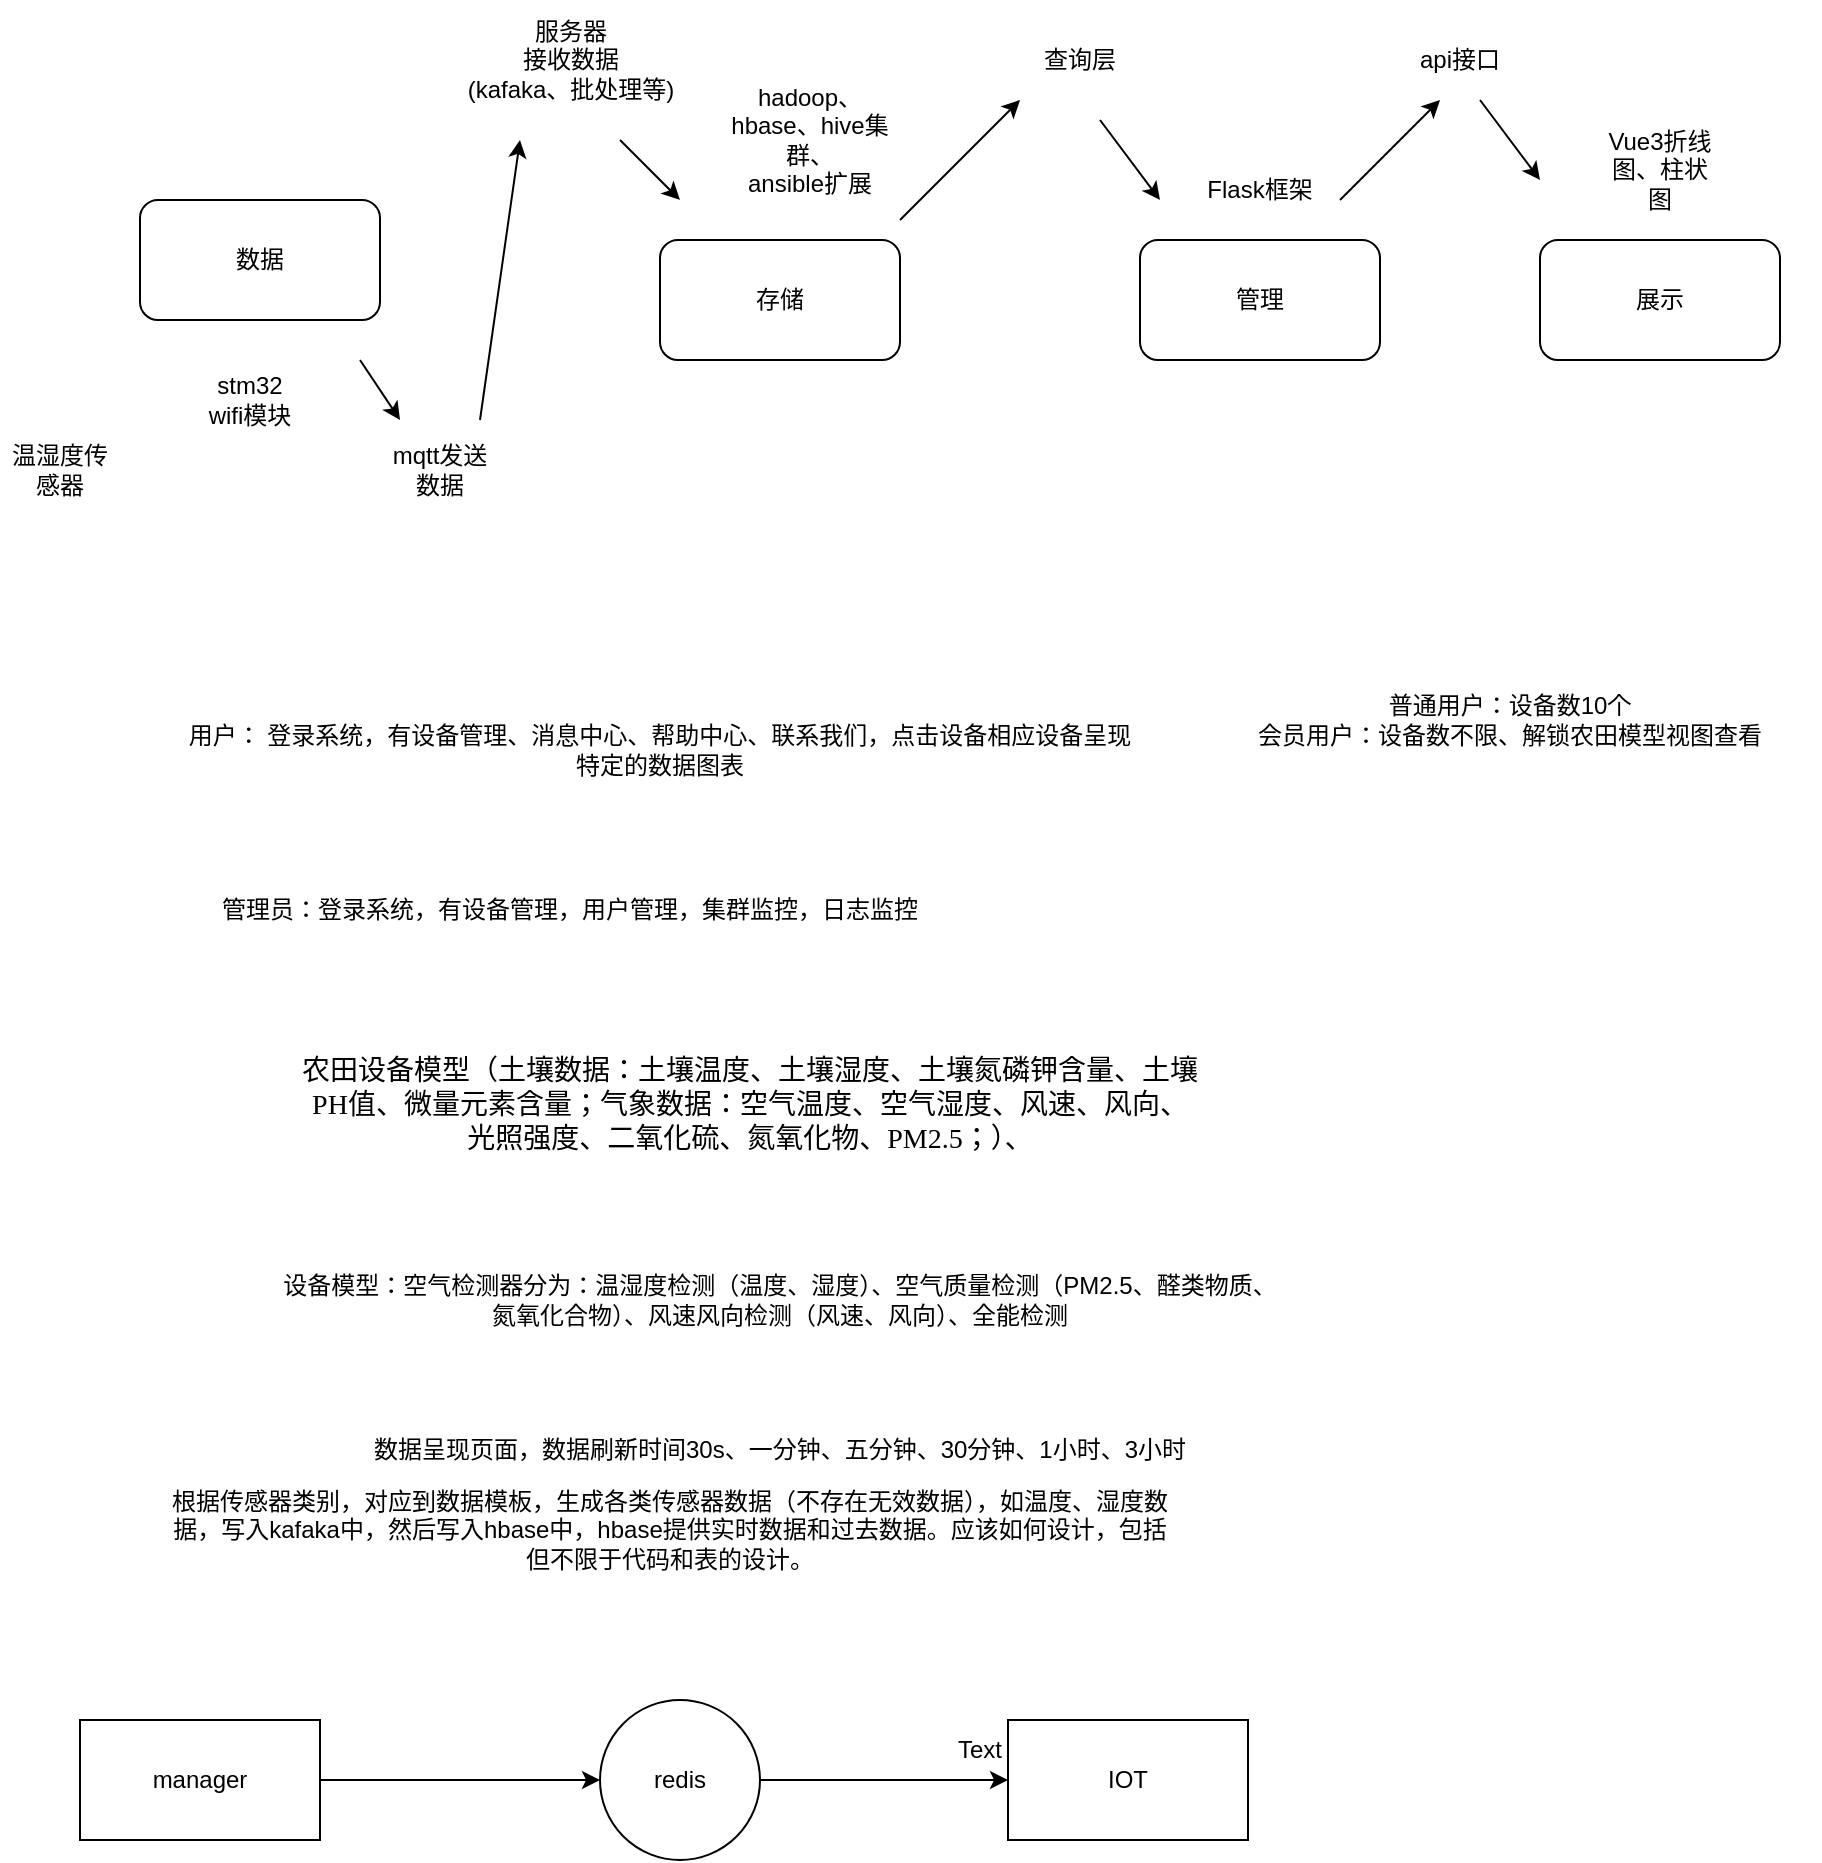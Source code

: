 <mxfile version="27.1.1">
  <diagram id="JMlI0H6a8-ccV5MEZNfv" name="架构图">
    <mxGraphModel dx="2120" dy="723" grid="1" gridSize="10" guides="1" tooltips="1" connect="1" arrows="1" fold="1" page="1" pageScale="1" pageWidth="827" pageHeight="1169" math="0" shadow="0">
      <root>
        <mxCell id="0" />
        <mxCell id="1" parent="0" />
        <mxCell id="kwsNt2Jeq_7CBIOytFr4-1" value="数据" style="rounded=1;whiteSpace=wrap;html=1;" parent="1" vertex="1">
          <mxGeometry x="-20" y="170" width="120" height="60" as="geometry" />
        </mxCell>
        <mxCell id="kwsNt2Jeq_7CBIOytFr4-2" value="存储" style="rounded=1;whiteSpace=wrap;html=1;" parent="1" vertex="1">
          <mxGeometry x="240" y="190" width="120" height="60" as="geometry" />
        </mxCell>
        <mxCell id="kwsNt2Jeq_7CBIOytFr4-3" value="管理" style="rounded=1;whiteSpace=wrap;html=1;" parent="1" vertex="1">
          <mxGeometry x="480" y="190" width="120" height="60" as="geometry" />
        </mxCell>
        <mxCell id="kwsNt2Jeq_7CBIOytFr4-4" value="展示" style="rounded=1;whiteSpace=wrap;html=1;" parent="1" vertex="1">
          <mxGeometry x="680" y="190" width="120" height="60" as="geometry" />
        </mxCell>
        <mxCell id="kwsNt2Jeq_7CBIOytFr4-5" value="温湿度传感器" style="text;html=1;align=center;verticalAlign=middle;whiteSpace=wrap;rounded=0;" parent="1" vertex="1">
          <mxGeometry x="-90" y="290" width="60" height="30" as="geometry" />
        </mxCell>
        <mxCell id="kwsNt2Jeq_7CBIOytFr4-6" value="stm32&lt;br&gt;wifi模块" style="text;html=1;align=center;verticalAlign=middle;whiteSpace=wrap;rounded=0;" parent="1" vertex="1">
          <mxGeometry y="250" width="70" height="40" as="geometry" />
        </mxCell>
        <mxCell id="kwsNt2Jeq_7CBIOytFr4-7" value="mqtt发送数据" style="text;html=1;align=center;verticalAlign=middle;whiteSpace=wrap;rounded=0;" parent="1" vertex="1">
          <mxGeometry x="100" y="290" width="60" height="30" as="geometry" />
        </mxCell>
        <mxCell id="kwsNt2Jeq_7CBIOytFr4-9" value="服务器&lt;div&gt;接收数据&lt;/div&gt;&lt;div&gt;(kafaka、批处理等)&lt;/div&gt;" style="text;html=1;align=center;verticalAlign=middle;resizable=0;points=[];autosize=1;strokeColor=none;fillColor=none;" parent="1" vertex="1">
          <mxGeometry x="130" y="70" width="130" height="60" as="geometry" />
        </mxCell>
        <mxCell id="kwsNt2Jeq_7CBIOytFr4-10" value="hadoop、&lt;div&gt;hbase、hive集群、&lt;/div&gt;&lt;div&gt;ansible扩展&lt;/div&gt;" style="text;html=1;align=center;verticalAlign=middle;whiteSpace=wrap;rounded=0;" parent="1" vertex="1">
          <mxGeometry x="270" y="100" width="90" height="80" as="geometry" />
        </mxCell>
        <mxCell id="kwsNt2Jeq_7CBIOytFr4-11" value="查询层" style="text;html=1;align=center;verticalAlign=middle;whiteSpace=wrap;rounded=0;" parent="1" vertex="1">
          <mxGeometry x="420" y="85" width="60" height="30" as="geometry" />
        </mxCell>
        <mxCell id="kwsNt2Jeq_7CBIOytFr4-12" value="Flask框架" style="text;html=1;align=center;verticalAlign=middle;whiteSpace=wrap;rounded=0;" parent="1" vertex="1">
          <mxGeometry x="510" y="150" width="60" height="30" as="geometry" />
        </mxCell>
        <mxCell id="kwsNt2Jeq_7CBIOytFr4-13" value="Vue3折线图、柱状图" style="text;html=1;align=center;verticalAlign=middle;whiteSpace=wrap;rounded=0;" parent="1" vertex="1">
          <mxGeometry x="710" y="140" width="60" height="30" as="geometry" />
        </mxCell>
        <mxCell id="kwsNt2Jeq_7CBIOytFr4-14" value="api接口" style="text;html=1;align=center;verticalAlign=middle;whiteSpace=wrap;rounded=0;" parent="1" vertex="1">
          <mxGeometry x="610" y="85" width="60" height="30" as="geometry" />
        </mxCell>
        <mxCell id="kwsNt2Jeq_7CBIOytFr4-15" value="" style="endArrow=classic;html=1;rounded=0;" parent="1" edge="1">
          <mxGeometry width="50" height="50" relative="1" as="geometry">
            <mxPoint x="150" y="280" as="sourcePoint" />
            <mxPoint x="170" y="140" as="targetPoint" />
          </mxGeometry>
        </mxCell>
        <mxCell id="kwsNt2Jeq_7CBIOytFr4-16" value="" style="endArrow=classic;html=1;rounded=0;" parent="1" edge="1">
          <mxGeometry width="50" height="50" relative="1" as="geometry">
            <mxPoint x="360" y="180" as="sourcePoint" />
            <mxPoint x="420" y="120" as="targetPoint" />
          </mxGeometry>
        </mxCell>
        <mxCell id="kwsNt2Jeq_7CBIOytFr4-17" value="" style="endArrow=classic;html=1;rounded=0;" parent="1" edge="1">
          <mxGeometry width="50" height="50" relative="1" as="geometry">
            <mxPoint x="580" y="170" as="sourcePoint" />
            <mxPoint x="630" y="120" as="targetPoint" />
          </mxGeometry>
        </mxCell>
        <mxCell id="kwsNt2Jeq_7CBIOytFr4-18" value="" style="endArrow=classic;html=1;rounded=0;" parent="1" edge="1">
          <mxGeometry width="50" height="50" relative="1" as="geometry">
            <mxPoint x="460" y="130" as="sourcePoint" />
            <mxPoint x="490" y="170" as="targetPoint" />
          </mxGeometry>
        </mxCell>
        <mxCell id="kwsNt2Jeq_7CBIOytFr4-19" value="" style="endArrow=classic;html=1;rounded=0;" parent="1" edge="1">
          <mxGeometry width="50" height="50" relative="1" as="geometry">
            <mxPoint x="650" y="120" as="sourcePoint" />
            <mxPoint x="680" y="160" as="targetPoint" />
          </mxGeometry>
        </mxCell>
        <mxCell id="kwsNt2Jeq_7CBIOytFr4-20" value="" style="endArrow=classic;html=1;rounded=0;" parent="1" edge="1">
          <mxGeometry width="50" height="50" relative="1" as="geometry">
            <mxPoint x="90" y="250" as="sourcePoint" />
            <mxPoint x="110" y="280" as="targetPoint" />
          </mxGeometry>
        </mxCell>
        <mxCell id="kwsNt2Jeq_7CBIOytFr4-21" value="" style="endArrow=classic;html=1;rounded=0;" parent="1" edge="1">
          <mxGeometry width="50" height="50" relative="1" as="geometry">
            <mxPoint x="220" y="140" as="sourcePoint" />
            <mxPoint x="250" y="170" as="targetPoint" />
          </mxGeometry>
        </mxCell>
        <mxCell id="vUfbIQZDhjZ6JKx2mkCL-1" value="用户： 登录系统，有设备管理、消息中心、帮助中心、联系我们，点击设备相应设备呈现特定的数据图表" style="text;html=1;align=center;verticalAlign=middle;whiteSpace=wrap;rounded=0;" parent="1" vertex="1">
          <mxGeometry y="430" width="480" height="30" as="geometry" />
        </mxCell>
        <mxCell id="vUfbIQZDhjZ6JKx2mkCL-2" value="管理员：登录系统，有设备管理，用户管理，集群监控，日志监控" style="text;html=1;align=center;verticalAlign=middle;whiteSpace=wrap;rounded=0;" parent="1" vertex="1">
          <mxGeometry x="-15" y="510" width="420" height="30" as="geometry" />
        </mxCell>
        <mxCell id="vUfbIQZDhjZ6JKx2mkCL-3" value="普通用户：设备数10个&lt;br&gt;会员用户：设备数不限、解锁农田模型视图查看" style="text;html=1;align=center;verticalAlign=middle;whiteSpace=wrap;rounded=0;" parent="1" vertex="1">
          <mxGeometry x="510" y="310" width="310" height="240" as="geometry" />
        </mxCell>
        <mxCell id="vUfbIQZDhjZ6JKx2mkCL-4" value="&lt;p class=&quot;MsoNormal&quot;&gt;&lt;span style=&quot;mso-spacerun:&#39;yes&#39;;font-family:宋体;mso-ascii-font-family:Calibri;&lt;br/&gt;mso-hansi-font-family:Calibri;mso-bidi-font-family:&#39;Times New Roman&#39;;font-size:10.5pt;&lt;br/&gt;mso-font-kerning:1.0pt;&quot;&gt;&lt;font face=&quot;宋体&quot;&gt;农田设备模型（土壤数据：土壤温度、土壤湿度、土壤氮磷钾含量、土壤&lt;/font&gt;&lt;font face=&quot;Calibri&quot;&gt;PH&lt;/font&gt;&lt;font face=&quot;宋体&quot;&gt;值、微量元素含量；气象数据：空气温度、空气湿度、风速、风向、光照强度、二氧化硫、氮氧化物、&lt;/font&gt;&lt;font face=&quot;Calibri&quot;&gt;PM2.5&lt;/font&gt;&lt;font face=&quot;宋体&quot;&gt;；）、&lt;/font&gt;&lt;/span&gt;&lt;/p&gt;" style="text;html=1;align=center;verticalAlign=middle;whiteSpace=wrap;rounded=0;" parent="1" vertex="1">
          <mxGeometry x="60" y="585" width="450" height="75" as="geometry" />
        </mxCell>
        <mxCell id="vUfbIQZDhjZ6JKx2mkCL-5" value="设备模型：空气检测器分为：温湿度检测（温度、湿度）、空气质量检测（PM2.5、醛类物质、氮氧化合物）、风速风向检测（风速、风向）、全能检测" style="text;html=1;align=center;verticalAlign=middle;whiteSpace=wrap;rounded=0;" parent="1" vertex="1">
          <mxGeometry x="50" y="670" width="500" height="100" as="geometry" />
        </mxCell>
        <mxCell id="sqef_c-enx4W838c0ly5-1" value="数据呈现页面，数据刷新时间30s、一分钟、五分钟、30分钟、1小时、3小时" style="text;html=1;align=center;verticalAlign=middle;whiteSpace=wrap;rounded=0;" parent="1" vertex="1">
          <mxGeometry x="50" y="780" width="500" height="30" as="geometry" />
        </mxCell>
        <mxCell id="omsRGE20007jfRBBsK9V-4" style="edgeStyle=orthogonalEdgeStyle;rounded=0;orthogonalLoop=1;jettySize=auto;html=1;entryX=0;entryY=0.5;entryDx=0;entryDy=0;" parent="1" source="omsRGE20007jfRBBsK9V-1" target="omsRGE20007jfRBBsK9V-3" edge="1">
          <mxGeometry relative="1" as="geometry" />
        </mxCell>
        <mxCell id="omsRGE20007jfRBBsK9V-1" value="manager" style="rounded=0;whiteSpace=wrap;html=1;" parent="1" vertex="1">
          <mxGeometry x="-50" y="930" width="120" height="60" as="geometry" />
        </mxCell>
        <mxCell id="omsRGE20007jfRBBsK9V-2" value="IOT" style="rounded=0;whiteSpace=wrap;html=1;" parent="1" vertex="1">
          <mxGeometry x="414" y="930" width="120" height="60" as="geometry" />
        </mxCell>
        <mxCell id="omsRGE20007jfRBBsK9V-5" style="edgeStyle=orthogonalEdgeStyle;rounded=0;orthogonalLoop=1;jettySize=auto;html=1;entryX=0;entryY=0.5;entryDx=0;entryDy=0;" parent="1" source="omsRGE20007jfRBBsK9V-3" target="omsRGE20007jfRBBsK9V-2" edge="1">
          <mxGeometry relative="1" as="geometry" />
        </mxCell>
        <mxCell id="omsRGE20007jfRBBsK9V-3" value="redis" style="ellipse;whiteSpace=wrap;html=1;aspect=fixed;" parent="1" vertex="1">
          <mxGeometry x="210" y="920" width="80" height="80" as="geometry" />
        </mxCell>
        <mxCell id="omsRGE20007jfRBBsK9V-6" value="Text" style="text;html=1;align=center;verticalAlign=middle;whiteSpace=wrap;rounded=0;" parent="1" vertex="1">
          <mxGeometry x="370" y="930" width="60" height="30" as="geometry" />
        </mxCell>
        <mxCell id="omsRGE20007jfRBBsK9V-7" value="根据传感器类别，对应到数据模板，生成各类传感器数据（不存在无效数据），如温度、湿度数据，写入kafaka中，然后写入hbase中，hbase提供实时数据和过去数据。应该如何设计，包括但不限于代码和表的设计。" style="text;html=1;align=center;verticalAlign=middle;whiteSpace=wrap;rounded=0;" parent="1" vertex="1">
          <mxGeometry x="-10" y="810" width="510" height="50" as="geometry" />
        </mxCell>
      </root>
    </mxGraphModel>
  </diagram>
</mxfile>
